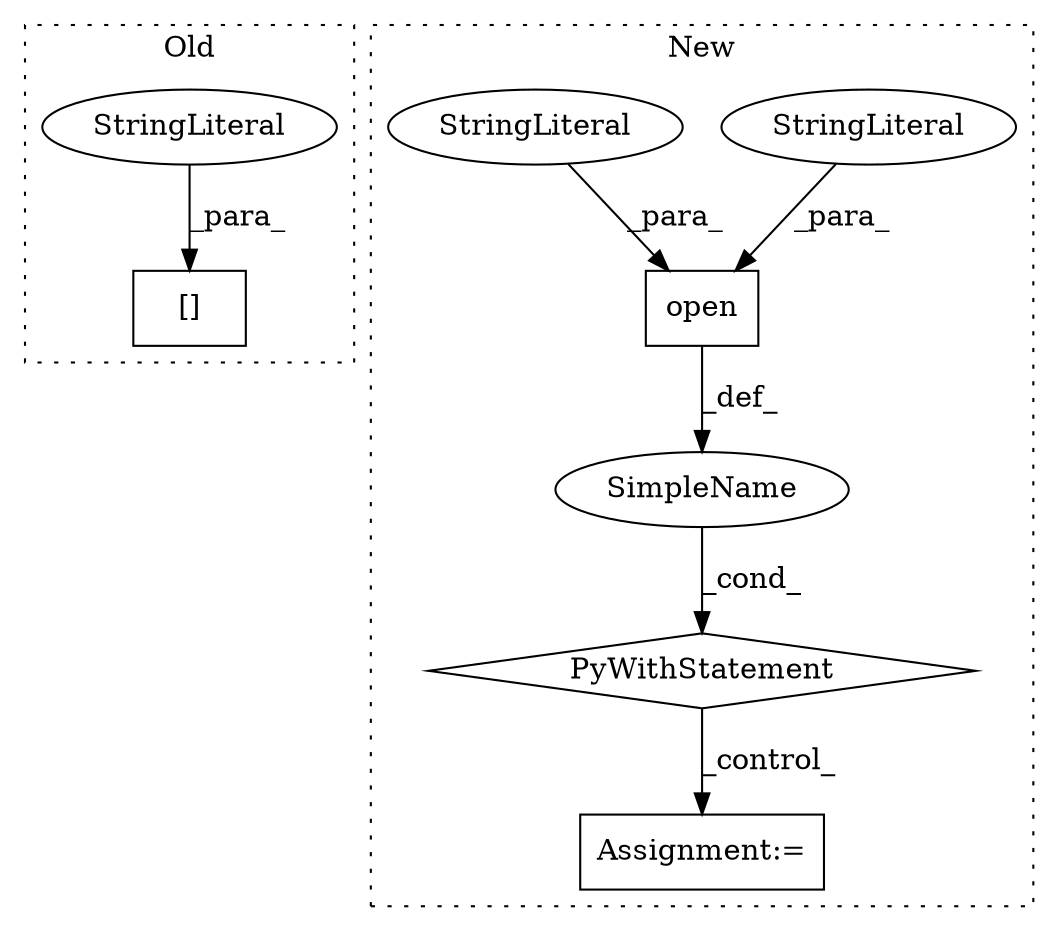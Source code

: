 digraph G {
subgraph cluster0 {
1 [label="[]" a="2" s="1614,1648" l="9,1" shape="box"];
7 [label="StringLiteral" a="45" s="1623" l="25" shape="ellipse"];
label = "Old";
style="dotted";
}
subgraph cluster1 {
2 [label="PyWithStatement" a="104" s="919,964" l="10,2" shape="diamond"];
3 [label="Assignment:=" a="7" s="1000,1082" l="57,2" shape="box"];
4 [label="SimpleName" a="42" s="" l="" shape="ellipse"];
5 [label="open" a="32" s="929,963" l="5,1" shape="box"];
6 [label="StringLiteral" a="45" s="934" l="25" shape="ellipse"];
8 [label="StringLiteral" a="45" s="960" l="3" shape="ellipse"];
label = "New";
style="dotted";
}
2 -> 3 [label="_control_"];
4 -> 2 [label="_cond_"];
5 -> 4 [label="_def_"];
6 -> 5 [label="_para_"];
7 -> 1 [label="_para_"];
8 -> 5 [label="_para_"];
}